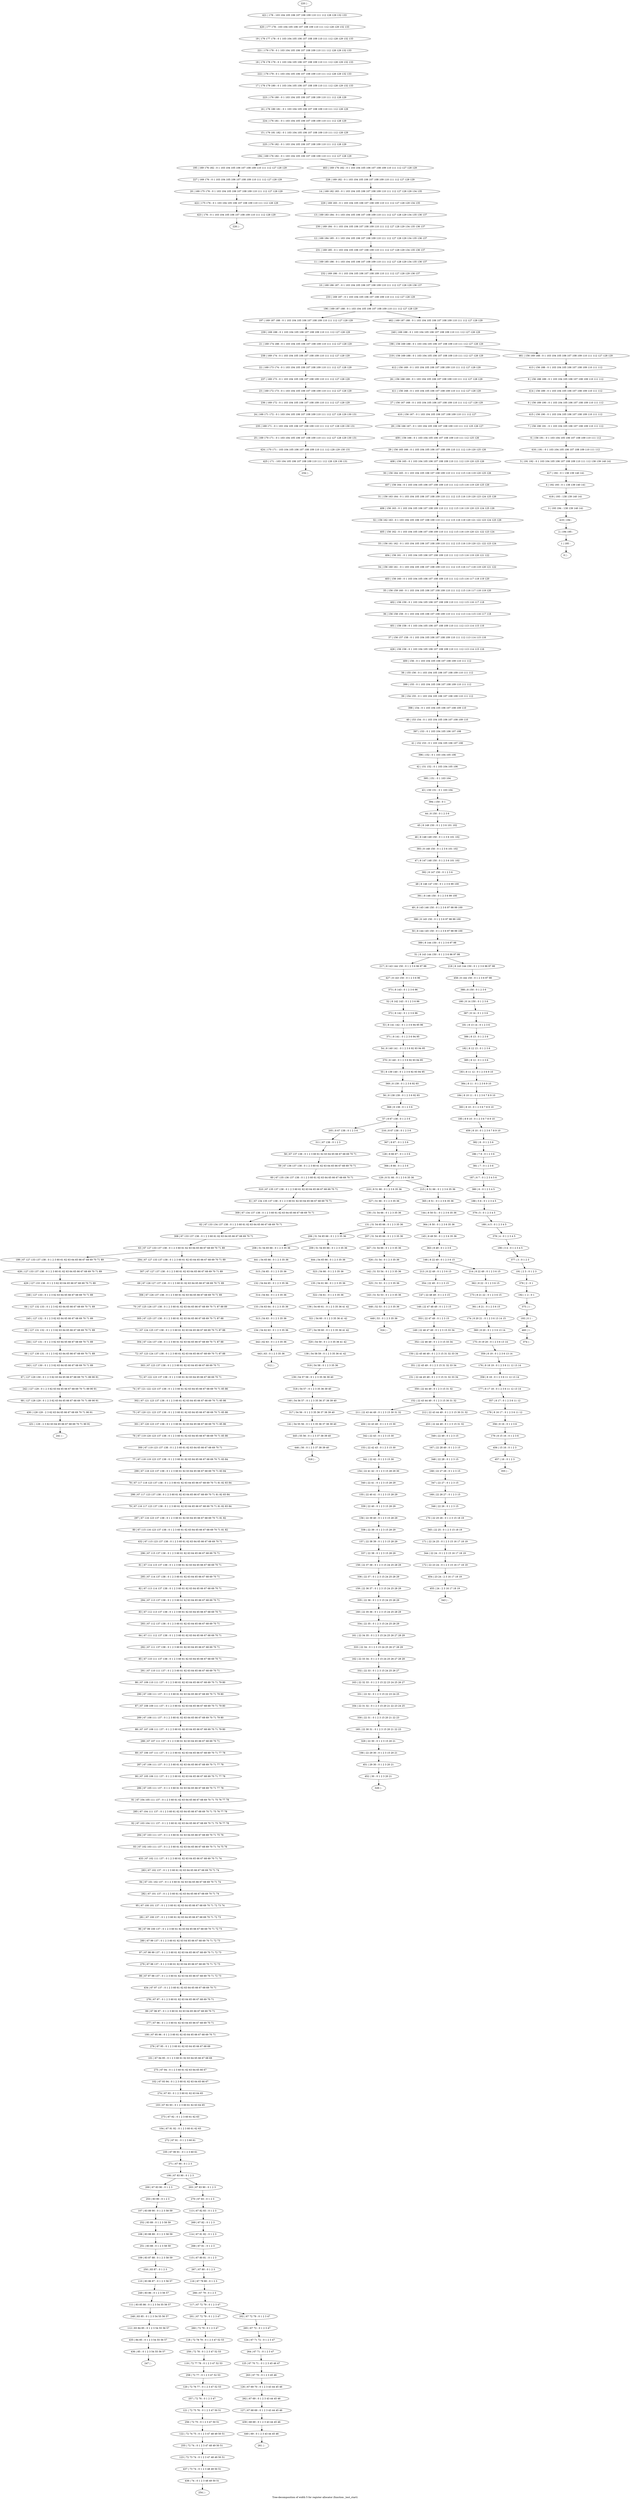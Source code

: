 digraph G {
graph [label="Tree-decomposition of width 5 for register allocator (function _test_start)"]
0[label="0 | : "];
1[label="1 | 195 : "];
2[label="2 | 194 195 : "];
3[label="3 | 193 194 : 138 139 140 141 "];
4[label="4 | 192 193 : 0 1 138 139 140 141 "];
5[label="5 | 191 192 : 0 1 103 104 105 106 107 108 109 110 111 112 138 139 140 141 "];
6[label="6 | 156 191 : 0 1 103 104 105 106 107 108 109 110 111 112 "];
7[label="7 | 156 190 191 : 0 1 103 104 105 106 107 108 109 110 111 112 "];
8[label="8 | 156 189 190 : 0 1 103 104 105 106 107 108 109 110 111 112 "];
9[label="9 | 156 188 189 : 0 1 103 104 105 106 107 108 109 110 111 112 "];
10[label="10 | 169 186 187 : 0 1 103 104 105 106 107 108 109 110 111 112 127 128 129 136 137 "];
11[label="11 | 169 185 186 : 0 1 103 104 105 106 107 108 109 110 111 112 127 128 129 134 135 136 137 "];
12[label="12 | 169 184 185 : 0 1 103 104 105 106 107 108 109 110 111 112 127 128 129 134 135 136 137 "];
13[label="13 | 169 183 184 : 0 1 103 104 105 106 107 108 109 110 111 112 127 128 129 134 135 136 137 "];
14[label="14 | 169 182 183 : 0 1 103 104 105 106 107 108 109 110 111 112 127 128 129 134 135 "];
15[label="15 | 176 181 182 : 0 1 103 104 105 106 107 108 109 110 111 112 128 129 "];
16[label="16 | 176 180 181 : 0 1 103 104 105 106 107 108 109 110 111 112 128 129 "];
17[label="17 | 176 179 180 : 0 1 103 104 105 106 107 108 109 110 111 112 128 129 132 133 "];
18[label="18 | 176 178 179 : 0 1 103 104 105 106 107 108 109 110 111 112 128 129 132 133 "];
19[label="19 | 176 177 178 : 0 1 103 104 105 106 107 108 109 110 111 112 128 129 132 133 "];
20[label="20 | 169 175 176 : 0 1 103 104 105 106 107 108 109 110 111 112 127 128 129 "];
21[label="21 | 169 174 188 : 0 1 103 104 105 106 107 108 109 110 111 112 127 128 129 "];
22[label="22 | 169 173 174 : 0 1 103 104 105 106 107 108 109 110 111 112 127 128 129 "];
23[label="23 | 169 172 173 : 0 1 103 104 105 106 107 108 109 110 111 112 127 128 129 "];
24[label="24 | 169 171 172 : 0 1 103 104 105 106 107 108 109 110 111 112 127 128 129 130 131 "];
25[label="25 | 169 170 171 : 0 1 103 104 105 106 107 108 109 110 111 112 127 128 129 130 131 "];
26[label="26 | 156 168 169 : 0 1 103 104 105 106 107 108 109 110 111 112 127 128 129 "];
27[label="27 | 156 167 168 : 0 1 103 104 105 106 107 108 109 110 111 112 127 128 129 "];
28[label="28 | 156 166 167 : 0 1 103 104 105 106 107 108 109 110 111 112 125 126 127 "];
29[label="29 | 156 165 166 : 0 1 103 104 105 106 107 108 109 110 111 112 119 120 125 126 "];
30[label="30 | 156 164 165 : 0 1 103 104 105 106 107 108 109 110 111 112 115 116 119 120 125 126 "];
31[label="31 | 156 163 164 : 0 1 103 104 105 106 107 108 109 110 111 112 115 116 119 120 123 124 125 126 "];
32[label="32 | 156 162 163 : 0 1 103 104 105 106 107 108 109 110 111 112 115 116 119 120 121 122 123 124 125 126 "];
33[label="33 | 156 161 162 : 0 1 103 104 105 106 107 108 109 110 111 112 115 116 119 120 121 122 123 124 "];
34[label="34 | 156 160 161 : 0 1 103 104 105 106 107 108 109 110 111 112 115 116 117 118 119 120 121 122 "];
35[label="35 | 156 159 160 : 0 1 103 104 105 106 107 108 109 110 111 112 115 116 117 118 119 120 "];
36[label="36 | 156 158 159 : 0 1 103 104 105 106 107 108 109 110 111 112 113 114 115 116 117 118 "];
37[label="37 | 156 157 158 : 0 1 103 104 105 106 107 108 109 110 111 112 113 114 115 116 "];
38[label="38 | 155 156 : 0 1 103 104 105 106 107 108 109 110 111 112 "];
39[label="39 | 154 155 : 0 1 103 104 105 106 107 108 109 110 111 112 "];
40[label="40 | 153 154 : 0 1 103 104 105 106 107 108 109 110 "];
41[label="41 | 152 153 : 0 1 103 104 105 106 107 108 "];
42[label="42 | 151 152 : 0 1 103 104 105 106 "];
43[label="43 | 150 151 : 0 1 103 104 "];
44[label="44 | 8 150 : 0 1 2 3 6 "];
45[label="45 | 8 149 150 : 0 1 2 3 6 101 102 "];
46[label="46 | 8 148 149 150 : 0 1 2 3 6 101 102 "];
47[label="47 | 8 147 148 150 : 0 1 2 3 6 101 102 "];
48[label="48 | 8 146 147 150 : 0 1 2 3 6 99 100 "];
49[label="49 | 8 145 146 150 : 0 1 2 3 6 97 98 99 100 "];
50[label="50 | 8 144 145 150 : 0 1 2 3 6 97 98 99 100 "];
51[label="51 | 8 143 144 150 : 0 1 2 3 6 96 97 98 "];
52[label="52 | 8 142 143 : 0 1 2 3 6 96 "];
53[label="53 | 8 141 142 : 0 1 2 3 6 94 95 96 "];
54[label="54 | 8 140 141 : 0 1 2 3 6 92 93 94 95 "];
55[label="55 | 8 139 140 : 0 1 2 3 6 92 93 94 95 "];
56[label="56 | 8 138 139 : 0 1 2 3 6 92 93 "];
57[label="57 | 8 67 138 : 0 1 2 3 6 "];
58[label="58 | 67 137 138 : 0 1 2 3 60 61 62 63 64 65 66 67 68 69 70 71 "];
59[label="59 | 67 136 137 138 : 0 1 2 3 60 61 62 63 64 65 66 67 68 69 70 71 "];
60[label="60 | 67 135 136 137 138 : 0 1 2 3 60 61 62 63 64 65 66 67 68 69 70 71 "];
61[label="61 | 67 134 135 137 138 : 0 1 2 3 60 61 62 63 64 65 66 67 68 69 70 71 "];
62[label="62 | 67 133 134 137 138 : 0 1 2 3 60 61 62 63 64 65 66 67 68 69 70 71 "];
63[label="63 | 67 127 133 137 138 : 0 1 2 3 60 61 62 63 64 65 66 67 68 69 70 71 89 "];
64[label="64 | 127 132 133 : 0 1 2 3 62 63 64 65 66 67 68 69 70 71 89 "];
65[label="65 | 127 131 132 : 0 1 2 3 62 63 64 65 66 67 68 69 70 71 89 "];
66[label="66 | 127 130 131 : 0 1 2 3 62 63 64 65 66 67 68 69 70 71 89 "];
67[label="67 | 127 129 130 : 0 1 2 3 62 63 64 65 66 67 68 69 70 71 89 90 91 "];
68[label="68 | 127 128 129 : 0 1 2 3 62 63 64 65 66 67 68 69 70 71 89 90 91 "];
69[label="69 | 67 126 127 137 138 : 0 1 2 3 60 61 62 63 64 65 66 67 68 69 70 71 89 "];
70[label="70 | 67 125 126 137 138 : 0 1 2 3 60 61 62 63 64 65 66 67 68 69 70 71 87 88 89 "];
71[label="71 | 67 124 125 137 138 : 0 1 2 3 60 61 62 63 64 65 66 67 68 69 70 71 87 88 "];
72[label="72 | 67 123 124 137 138 : 0 1 2 3 60 61 62 63 64 65 66 67 68 69 70 71 87 88 "];
73[label="73 | 67 122 123 137 138 : 0 1 2 3 60 61 62 63 64 65 66 67 68 69 70 71 "];
74[label="74 | 67 121 122 123 137 138 : 0 1 2 3 60 61 62 63 64 65 66 67 68 69 70 71 85 86 "];
75[label="75 | 67 120 121 123 137 138 : 0 1 2 3 60 61 62 63 64 65 66 67 68 69 70 71 85 86 "];
76[label="76 | 67 119 120 123 137 138 : 0 1 2 3 60 61 62 63 64 65 66 67 68 69 70 71 85 86 "];
77[label="77 | 67 118 119 123 137 138 : 0 1 2 3 60 61 62 63 64 65 66 67 68 69 70 71 83 84 "];
78[label="78 | 67 117 118 123 137 138 : 0 1 2 3 60 61 62 63 64 65 66 67 68 69 70 71 81 82 83 84 "];
79[label="79 | 67 116 117 123 137 138 : 0 1 2 3 60 61 62 63 64 65 66 67 68 69 70 71 81 82 83 84 "];
80[label="80 | 67 115 116 123 137 138 : 0 1 2 3 60 61 62 63 64 65 66 67 68 69 70 71 81 82 "];
81[label="81 | 67 114 115 137 138 : 0 1 2 3 60 61 62 63 64 65 66 67 68 69 70 71 "];
82[label="82 | 67 113 114 137 138 : 0 1 2 3 60 61 62 63 64 65 66 67 68 69 70 71 "];
83[label="83 | 67 112 113 137 138 : 0 1 2 3 60 61 62 63 64 65 66 67 68 69 70 71 "];
84[label="84 | 67 111 112 137 138 : 0 1 2 3 60 61 62 63 64 65 66 67 68 69 70 71 "];
85[label="85 | 67 110 111 137 138 : 0 1 2 3 60 61 62 63 64 65 66 67 68 69 70 71 "];
86[label="86 | 67 109 110 111 137 : 0 1 2 3 60 61 62 63 64 65 66 67 68 69 70 71 79 80 "];
87[label="87 | 67 108 109 111 137 : 0 1 2 3 60 61 62 63 64 65 66 67 68 69 70 71 79 80 "];
88[label="88 | 67 107 108 111 137 : 0 1 2 3 60 61 62 63 64 65 66 67 68 69 70 71 79 80 "];
89[label="89 | 67 106 107 111 137 : 0 1 2 3 60 61 62 63 64 65 66 67 68 69 70 71 77 78 "];
90[label="90 | 67 105 106 111 137 : 0 1 2 3 60 61 62 63 64 65 66 67 68 69 70 71 77 78 "];
91[label="91 | 67 104 105 111 137 : 0 1 2 3 60 61 62 63 64 65 66 67 68 69 70 71 75 76 77 78 "];
92[label="92 | 67 103 104 111 137 : 0 1 2 3 60 61 62 63 64 65 66 67 68 69 70 71 75 76 77 78 "];
93[label="93 | 67 102 103 111 137 : 0 1 2 3 60 61 62 63 64 65 66 67 68 69 70 71 74 75 76 "];
94[label="94 | 67 101 102 137 : 0 1 2 3 60 61 62 63 64 65 66 67 68 69 70 71 74 "];
95[label="95 | 67 100 101 137 : 0 1 2 3 60 61 62 63 64 65 66 67 68 69 70 71 72 73 74 "];
96[label="96 | 67 99 100 137 : 0 1 2 3 60 61 62 63 64 65 66 67 68 69 70 71 72 73 "];
97[label="97 | 67 98 99 137 : 0 1 2 3 60 61 62 63 64 65 66 67 68 69 70 71 72 73 "];
98[label="98 | 67 97 98 137 : 0 1 2 3 60 61 62 63 64 65 66 67 68 69 70 71 72 73 "];
99[label="99 | 67 96 97 : 0 1 2 3 60 61 62 63 64 65 66 67 68 69 70 71 "];
100[label="100 | 67 95 96 : 0 1 2 3 60 61 62 63 64 65 66 67 68 69 70 71 "];
101[label="101 | 67 94 95 : 0 1 2 3 60 61 62 63 64 65 66 67 68 69 "];
102[label="102 | 67 93 94 : 0 1 2 3 60 61 62 63 64 65 66 67 "];
103[label="103 | 67 92 93 : 0 1 2 3 60 61 62 63 64 65 "];
104[label="104 | 67 91 92 : 0 1 2 3 60 61 62 63 "];
105[label="105 | 67 90 91 : 0 1 2 3 60 61 "];
106[label="106 | 67 83 90 : 0 1 2 3 "];
107[label="107 | 83 89 90 : 0 1 2 3 58 59 "];
108[label="108 | 83 88 89 : 0 1 2 3 58 59 "];
109[label="109 | 83 87 88 : 0 1 2 3 58 59 "];
110[label="110 | 83 86 87 : 0 1 2 3 56 57 "];
111[label="111 | 83 85 86 : 0 1 2 3 54 55 56 57 "];
112[label="112 | 83 84 85 : 0 1 2 3 54 55 56 57 "];
113[label="113 | 67 82 83 : 0 1 2 3 "];
114[label="114 | 67 81 82 : 0 1 2 3 "];
115[label="115 | 67 80 81 : 0 1 2 3 "];
116[label="116 | 67 79 80 : 0 1 2 3 "];
117[label="117 | 67 72 79 : 0 1 2 3 47 "];
118[label="118 | 72 78 79 : 0 1 2 3 47 52 53 "];
119[label="119 | 72 77 78 : 0 1 2 3 47 52 53 "];
120[label="120 | 72 76 77 : 0 1 2 3 47 52 53 "];
121[label="121 | 72 75 76 : 0 1 2 3 47 50 51 "];
122[label="122 | 72 74 75 : 0 1 2 3 47 48 49 50 51 "];
123[label="123 | 72 73 74 : 0 1 2 3 47 48 49 50 51 "];
124[label="124 | 67 71 72 : 0 1 2 3 47 "];
125[label="125 | 67 70 71 : 0 1 2 3 45 46 47 "];
126[label="126 | 67 69 70 : 0 1 2 3 43 44 45 46 "];
127[label="127 | 67 68 69 : 0 1 2 3 43 44 45 46 "];
128[label="128 | 8 66 67 : 0 1 2 3 6 "];
129[label="129 | 8 51 66 : 0 1 2 3 6 35 36 "];
130[label="130 | 51 54 66 : 0 1 2 3 35 36 "];
131[label="131 | 51 54 65 66 : 0 1 2 3 35 36 "];
132[label="132 | 54 64 65 : 0 1 2 3 35 36 "];
133[label="133 | 54 63 64 : 0 1 2 3 35 36 "];
134[label="134 | 54 62 63 : 0 1 2 3 35 36 "];
135[label="135 | 54 61 66 : 0 1 2 3 35 36 "];
136[label="136 | 54 60 61 : 0 1 2 3 35 36 41 42 "];
137[label="137 | 54 59 60 : 0 1 2 3 35 36 41 42 "];
138[label="138 | 54 58 59 : 0 1 2 3 35 36 41 42 "];
139[label="139 | 54 57 58 : 0 1 2 3 35 36 39 40 "];
140[label="140 | 54 56 57 : 0 1 2 3 35 36 37 38 39 40 "];
141[label="141 | 54 55 56 : 0 1 2 3 35 36 37 38 39 40 "];
142[label="142 | 51 53 54 : 0 1 2 3 35 36 "];
143[label="143 | 51 52 53 : 0 1 2 3 35 36 "];
144[label="144 | 8 50 51 : 0 1 2 3 6 35 36 "];
145[label="145 | 8 49 50 : 0 1 2 3 6 35 36 "];
146[label="146 | 8 22 49 : 0 1 2 3 6 15 "];
147[label="147 | 22 48 49 : 0 1 2 3 15 "];
148[label="148 | 22 47 48 49 : 0 1 2 3 15 "];
149[label="149 | 22 46 47 49 : 0 1 2 3 15 33 34 "];
150[label="150 | 22 45 46 49 : 0 1 2 3 15 31 32 33 34 "];
151[label="151 | 22 44 45 49 : 0 1 2 3 15 31 32 33 34 "];
152[label="152 | 22 43 44 49 : 0 1 2 3 15 30 31 32 "];
153[label="153 | 22 42 43 : 0 1 2 3 15 30 "];
154[label="154 | 22 41 42 : 0 1 2 3 15 28 29 30 "];
155[label="155 | 22 40 41 : 0 1 2 3 15 28 29 "];
156[label="156 | 22 39 40 : 0 1 2 3 15 28 29 "];
157[label="157 | 22 38 39 : 0 1 2 3 15 28 29 "];
158[label="158 | 22 37 38 : 0 1 2 3 15 24 25 28 29 "];
159[label="159 | 22 36 37 : 0 1 2 3 15 24 25 28 29 "];
160[label="160 | 22 35 36 : 0 1 2 3 15 24 25 28 29 "];
161[label="161 | 22 34 35 : 0 1 2 3 15 24 25 26 27 28 29 "];
162[label="162 | 22 33 34 : 0 1 2 3 15 24 25 26 27 28 29 "];
163[label="163 | 22 32 33 : 0 1 2 3 15 22 23 24 25 26 27 "];
164[label="164 | 22 31 32 : 0 1 2 3 15 20 21 22 23 24 25 "];
165[label="165 | 22 30 31 : 0 1 2 3 15 20 21 22 23 "];
166[label="166 | 22 29 30 : 0 1 2 3 15 20 21 "];
167[label="167 | 22 28 49 : 0 1 2 3 15 "];
168[label="168 | 22 27 28 : 0 1 2 3 15 "];
169[label="169 | 22 26 27 : 0 1 2 3 15 "];
170[label="170 | 22 25 26 : 0 1 2 3 15 18 19 "];
171[label="171 | 22 24 25 : 0 1 2 3 15 16 17 18 19 "];
172[label="172 | 22 23 24 : 0 1 2 3 15 16 17 18 19 "];
173[label="173 | 8 21 22 : 0 1 2 3 6 15 "];
174[label="174 | 8 20 21 : 0 1 2 3 6 13 14 15 "];
175[label="175 | 8 19 20 : 0 1 2 3 6 13 14 "];
176[label="176 | 8 18 19 : 0 1 2 3 6 11 12 13 14 "];
177[label="177 | 8 17 18 : 0 1 2 3 6 11 12 13 14 "];
178[label="178 | 8 16 17 : 0 1 2 3 6 11 12 "];
179[label="179 | 8 15 16 : 0 1 2 3 6 "];
180[label="180 | 8 14 150 : 0 1 2 3 6 "];
181[label="181 | 8 13 14 : 0 1 2 3 6 "];
182[label="182 | 8 12 13 : 0 1 2 3 6 "];
183[label="183 | 8 11 12 : 0 1 2 3 6 9 10 "];
184[label="184 | 8 10 11 : 0 1 2 3 6 7 8 9 10 "];
185[label="185 | 8 9 10 : 0 1 2 3 6 7 8 9 10 "];
186[label="186 | 7 8 : 0 1 2 3 6 "];
187[label="187 | 6 7 : 0 1 2 3 4 5 6 "];
188[label="188 | 5 6 : 0 1 2 3 4 5 "];
189[label="189 | 4 5 : 0 1 2 3 4 5 "];
190[label="190 | 3 4 : 0 1 2 3 4 5 "];
191[label="191 | 2 3 : 0 1 2 3 "];
192[label="192 | 1 2 : 0 1 "];
193[label="193 | 0 1 : "];
194[label="194 | 169 176 182 : 0 1 103 104 105 106 107 108 109 110 111 112 127 128 129 "];
195[label="195 | 169 176 182 : 0 1 103 104 105 106 107 108 109 110 111 112 127 128 129 "];
196[label="196 | 169 187 188 : 0 1 103 104 105 106 107 108 109 110 111 112 127 128 129 "];
197[label="197 | 169 187 188 : 0 1 103 104 105 106 107 108 109 110 111 112 127 128 129 "];
198[label="198 | 156 169 188 : 0 1 103 104 105 106 107 108 109 110 111 112 127 128 129 "];
199[label="199 | 67 127 133 137 138 : 0 1 2 3 60 61 62 63 64 65 66 67 68 69 70 71 89 "];
200[label="200 | 67 83 90 : 0 1 2 3 "];
201[label="201 | 67 72 79 : 0 1 2 3 47 "];
202[label="202 | 67 72 79 : 0 1 2 3 47 "];
203[label="203 | 67 83 90 : 0 1 2 3 "];
204[label="204 | 67 127 133 137 138 : 0 1 2 3 60 61 62 63 64 65 66 67 68 69 70 71 89 "];
205[label="205 | 8 67 138 : 0 1 2 3 6 "];
206[label="206 | 51 54 65 66 : 0 1 2 3 35 36 "];
207[label="207 | 51 54 65 66 : 0 1 2 3 35 36 "];
208[label="208 | 51 54 65 66 : 0 1 2 3 35 36 "];
209[label="209 | 51 54 65 66 : 0 1 2 3 35 36 "];
210[label="210 | 8 51 66 : 0 1 2 3 6 35 36 "];
211[label="211 | 22 43 44 49 : 0 1 2 3 15 30 31 32 "];
212[label="212 | 22 43 44 49 : 0 1 2 3 15 30 31 32 "];
213[label="213 | 8 22 49 : 0 1 2 3 6 15 "];
214[label="214 | 8 22 49 : 0 1 2 3 6 15 "];
215[label="215 | 8 51 66 : 0 1 2 3 6 35 36 "];
216[label="216 | 8 67 138 : 0 1 2 3 6 "];
217[label="217 | 8 143 144 150 : 0 1 2 3 6 96 97 98 "];
218[label="218 | 8 143 144 150 : 0 1 2 3 6 96 97 98 "];
219[label="219 | 156 169 188 : 0 1 103 104 105 106 107 108 109 110 111 112 127 128 129 "];
220[label="220 | : "];
221[label="221 | 176 178 : 0 1 103 104 105 106 107 108 109 110 111 112 128 129 132 133 "];
222[label="222 | 176 179 : 0 1 103 104 105 106 107 108 109 110 111 112 128 129 132 133 "];
223[label="223 | 176 180 : 0 1 103 104 105 106 107 108 109 110 111 112 128 129 "];
224[label="224 | 176 181 : 0 1 103 104 105 106 107 108 109 110 111 112 128 129 "];
225[label="225 | 176 182 : 0 1 103 104 105 106 107 108 109 110 111 112 128 129 "];
226[label="226 | : "];
227[label="227 | 169 176 : 0 1 103 104 105 106 107 108 109 110 111 112 127 128 129 "];
228[label="228 | 169 182 : 0 1 103 104 105 106 107 108 109 110 111 112 127 128 129 "];
229[label="229 | 169 183 : 0 1 103 104 105 106 107 108 109 110 111 112 127 128 129 134 135 "];
230[label="230 | 169 184 : 0 1 103 104 105 106 107 108 109 110 111 112 127 128 129 134 135 136 137 "];
231[label="231 | 169 185 : 0 1 103 104 105 106 107 108 109 110 111 112 127 128 129 134 135 136 137 "];
232[label="232 | 169 186 : 0 1 103 104 105 106 107 108 109 110 111 112 127 128 129 136 137 "];
233[label="233 | 169 187 : 0 1 103 104 105 106 107 108 109 110 111 112 127 128 129 "];
234[label="234 | : "];
235[label="235 | 169 171 : 0 1 103 104 105 106 107 108 109 110 111 112 127 128 129 130 131 "];
236[label="236 | 169 172 : 0 1 103 104 105 106 107 108 109 110 111 112 127 128 129 "];
237[label="237 | 169 173 : 0 1 103 104 105 106 107 108 109 110 111 112 127 128 129 "];
238[label="238 | 169 174 : 0 1 103 104 105 106 107 108 109 110 111 112 127 128 129 "];
239[label="239 | 169 188 : 0 1 103 104 105 106 107 108 109 110 111 112 127 128 129 "];
240[label="240 | 169 188 : 0 1 103 104 105 106 107 108 109 110 111 112 127 128 129 "];
241[label="241 | : "];
242[label="242 | 127 129 : 0 1 2 3 62 63 64 65 66 67 68 69 70 71 89 90 91 "];
243[label="243 | 127 130 : 0 1 2 3 62 63 64 65 66 67 68 69 70 71 89 "];
244[label="244 | 127 131 : 0 1 2 3 62 63 64 65 66 67 68 69 70 71 89 "];
245[label="245 | 127 132 : 0 1 2 3 62 63 64 65 66 67 68 69 70 71 89 "];
246[label="246 | 127 133 : 0 1 2 3 62 63 64 65 66 67 68 69 70 71 89 "];
247[label="247 | : "];
248[label="248 | 83 85 : 0 1 2 3 54 55 56 57 "];
249[label="249 | 83 86 : 0 1 2 3 56 57 "];
250[label="250 | 83 87 : 0 1 2 3 "];
251[label="251 | 83 88 : 0 1 2 3 58 59 "];
252[label="252 | 83 89 : 0 1 2 3 58 59 "];
253[label="253 | 83 90 : 0 1 2 3 "];
254[label="254 | : "];
255[label="255 | 72 74 : 0 1 2 3 47 48 49 50 51 "];
256[label="256 | 72 75 : 0 1 2 3 47 50 51 "];
257[label="257 | 72 76 : 0 1 2 3 47 "];
258[label="258 | 72 77 : 0 1 2 3 47 52 53 "];
259[label="259 | 72 78 : 0 1 2 3 47 52 53 "];
260[label="260 | 72 79 : 0 1 2 3 47 "];
261[label="261 | : "];
262[label="262 | 67 69 : 0 1 2 3 43 44 45 46 "];
263[label="263 | 67 70 : 0 1 2 3 45 46 "];
264[label="264 | 67 71 : 0 1 2 3 47 "];
265[label="265 | 67 72 : 0 1 2 3 47 "];
266[label="266 | 67 79 : 0 1 2 3 "];
267[label="267 | 67 80 : 0 1 2 3 "];
268[label="268 | 67 81 : 0 1 2 3 "];
269[label="269 | 67 82 : 0 1 2 3 "];
270[label="270 | 67 83 : 0 1 2 3 "];
271[label="271 | 67 90 : 0 1 2 3 "];
272[label="272 | 67 91 : 0 1 2 3 60 61 "];
273[label="273 | 67 92 : 0 1 2 3 60 61 62 63 "];
274[label="274 | 67 93 : 0 1 2 3 60 61 62 63 64 65 "];
275[label="275 | 67 94 : 0 1 2 3 60 61 62 63 64 65 66 67 "];
276[label="276 | 67 95 : 0 1 2 3 60 61 62 63 64 65 66 67 68 69 "];
277[label="277 | 67 96 : 0 1 2 3 60 61 62 63 64 65 66 67 68 69 70 71 "];
278[label="278 | 67 97 : 0 1 2 3 60 61 62 63 64 65 66 67 68 69 70 71 "];
279[label="279 | 67 98 137 : 0 1 2 3 60 61 62 63 64 65 66 67 68 69 70 71 72 73 "];
280[label="280 | 67 99 137 : 0 1 2 3 60 61 62 63 64 65 66 67 68 69 70 71 72 73 "];
281[label="281 | 67 100 137 : 0 1 2 3 60 61 62 63 64 65 66 67 68 69 70 71 72 73 "];
282[label="282 | 67 101 137 : 0 1 2 3 60 61 62 63 64 65 66 67 68 69 70 71 74 "];
283[label="283 | 67 102 137 : 0 1 2 3 60 61 62 63 64 65 66 67 68 69 70 71 74 "];
284[label="284 | 67 103 111 137 : 0 1 2 3 60 61 62 63 64 65 66 67 68 69 70 71 75 76 "];
285[label="285 | 67 104 111 137 : 0 1 2 3 60 61 62 63 64 65 66 67 68 69 70 71 75 76 77 78 "];
286[label="286 | 67 105 111 137 : 0 1 2 3 60 61 62 63 64 65 66 67 68 69 70 71 77 78 "];
287[label="287 | 67 106 111 137 : 0 1 2 3 60 61 62 63 64 65 66 67 68 69 70 71 77 78 "];
288[label="288 | 67 107 111 137 : 0 1 2 3 60 61 62 63 64 65 66 67 68 69 70 71 "];
289[label="289 | 67 108 111 137 : 0 1 2 3 60 61 62 63 64 65 66 67 68 69 70 71 79 80 "];
290[label="290 | 67 109 111 137 : 0 1 2 3 60 61 62 63 64 65 66 67 68 69 70 71 79 80 "];
291[label="291 | 67 110 111 137 : 0 1 2 3 60 61 62 63 64 65 66 67 68 69 70 71 "];
292[label="292 | 67 111 137 138 : 0 1 2 3 60 61 62 63 64 65 66 67 68 69 70 71 "];
293[label="293 | 67 112 137 138 : 0 1 2 3 60 61 62 63 64 65 66 67 68 69 70 71 "];
294[label="294 | 67 113 137 138 : 0 1 2 3 60 61 62 63 64 65 66 67 68 69 70 71 "];
295[label="295 | 67 114 137 138 : 0 1 2 3 60 61 62 63 64 65 66 67 68 69 70 71 "];
296[label="296 | 67 115 137 138 : 0 1 2 3 60 61 62 63 64 65 66 67 68 69 70 71 "];
297[label="297 | 67 116 123 137 138 : 0 1 2 3 60 61 62 63 64 65 66 67 68 69 70 71 81 82 "];
298[label="298 | 67 117 123 137 138 : 0 1 2 3 60 61 62 63 64 65 66 67 68 69 70 71 81 82 83 84 "];
299[label="299 | 67 118 123 137 138 : 0 1 2 3 60 61 62 63 64 65 66 67 68 69 70 71 83 84 "];
300[label="300 | 67 119 123 137 138 : 0 1 2 3 60 61 62 63 64 65 66 67 68 69 70 71 "];
301[label="301 | 67 120 123 137 138 : 0 1 2 3 60 61 62 63 64 65 66 67 68 69 70 71 85 86 "];
302[label="302 | 67 121 123 137 138 : 0 1 2 3 60 61 62 63 64 65 66 67 68 69 70 71 85 86 "];
303[label="303 | 67 123 137 138 : 0 1 2 3 60 61 62 63 64 65 66 67 68 69 70 71 "];
304[label="304 | 67 124 137 138 : 0 1 2 3 60 61 62 63 64 65 66 67 68 69 70 71 87 88 "];
305[label="305 | 67 125 137 138 : 0 1 2 3 60 61 62 63 64 65 66 67 68 69 70 71 87 88 "];
306[label="306 | 67 126 137 138 : 0 1 2 3 60 61 62 63 64 65 66 67 68 69 70 71 89 "];
307[label="307 | 67 127 137 138 : 0 1 2 3 60 61 62 63 64 65 66 67 68 69 70 71 89 "];
308[label="308 | 67 133 137 138 : 0 1 2 3 60 61 62 63 64 65 66 67 68 69 70 71 "];
309[label="309 | 67 134 137 138 : 0 1 2 3 60 61 62 63 64 65 66 67 68 69 70 71 "];
310[label="310 | 67 135 137 138 : 0 1 2 3 60 61 62 63 64 65 66 67 68 69 70 71 "];
311[label="311 | 67 138 : 0 1 2 3 "];
312[label="312 | : "];
313[label="313 | 54 63 : 0 1 2 3 35 36 "];
314[label="314 | 54 64 : 0 1 2 3 35 36 "];
315[label="315 | 54 65 : 0 1 2 3 35 36 "];
316[label="316 | : "];
317[label="317 | 54 56 : 0 1 2 3 35 36 37 38 39 40 "];
318[label="318 | 54 57 : 0 1 2 3 35 36 39 40 "];
319[label="319 | 54 58 : 0 1 2 3 35 36 "];
320[label="320 | 54 59 : 0 1 2 3 35 36 41 42 "];
321[label="321 | 54 60 : 0 1 2 3 35 36 41 42 "];
322[label="322 | 54 61 : 0 1 2 3 35 36 "];
323[label="323 | 54 66 : 0 1 2 3 35 36 "];
324[label="324 | : "];
325[label="325 | 51 53 : 0 1 2 3 35 36 "];
326[label="326 | 51 54 : 0 1 2 3 35 36 "];
327[label="327 | 51 66 : 0 1 2 3 35 36 "];
328[label="328 | : "];
329[label="329 | 22 30 : 0 1 2 3 15 20 21 "];
330[label="330 | 22 31 : 0 1 2 3 15 20 21 22 23 "];
331[label="331 | 22 32 : 0 1 2 3 15 22 23 24 25 "];
332[label="332 | 22 33 : 0 1 2 3 15 24 25 26 27 "];
333[label="333 | 22 34 : 0 1 2 3 15 24 25 26 27 28 29 "];
334[label="334 | 22 35 : 0 1 2 3 15 24 25 28 29 "];
335[label="335 | 22 36 : 0 1 2 3 15 24 25 28 29 "];
336[label="336 | 22 37 : 0 1 2 3 15 24 25 28 29 "];
337[label="337 | 22 38 : 0 1 2 3 15 28 29 "];
338[label="338 | 22 39 : 0 1 2 3 15 28 29 "];
339[label="339 | 22 40 : 0 1 2 3 15 28 29 "];
340[label="340 | 22 41 : 0 1 2 3 15 28 29 "];
341[label="341 | 22 42 : 0 1 2 3 15 30 "];
342[label="342 | 22 43 : 0 1 2 3 15 30 "];
343[label="343 | : "];
344[label="344 | 22 24 : 0 1 2 3 15 16 17 18 19 "];
345[label="345 | 22 25 : 0 1 2 3 15 18 19 "];
346[label="346 | 22 26 : 0 1 2 3 15 "];
347[label="347 | 22 27 : 0 1 2 3 15 "];
348[label="348 | 22 28 : 0 1 2 3 15 "];
349[label="349 | 22 49 : 0 1 2 3 15 "];
350[label="350 | 22 44 49 : 0 1 2 3 15 31 32 "];
351[label="351 | 22 45 49 : 0 1 2 3 15 31 32 33 34 "];
352[label="352 | 22 46 49 : 0 1 2 3 15 33 34 "];
353[label="353 | 22 47 49 : 0 1 2 3 15 "];
354[label="354 | 22 49 : 0 1 2 3 15 "];
355[label="355 | : "];
356[label="356 | 8 16 : 0 1 2 3 6 "];
357[label="357 | 8 17 : 0 1 2 3 6 11 12 "];
358[label="358 | 8 18 : 0 1 2 3 6 11 12 13 14 "];
359[label="359 | 8 19 : 0 1 2 3 6 13 14 "];
360[label="360 | 8 20 : 0 1 2 3 6 13 14 "];
361[label="361 | 8 21 : 0 1 2 3 6 15 "];
362[label="362 | 8 22 : 0 1 2 3 6 15 "];
363[label="363 | 8 49 : 0 1 2 3 6 "];
364[label="364 | 8 50 : 0 1 2 3 6 35 36 "];
365[label="365 | 8 51 : 0 1 2 3 6 35 36 "];
366[label="366 | 8 66 : 0 1 2 3 6 "];
367[label="367 | 8 67 : 0 1 2 3 6 "];
368[label="368 | 8 138 : 0 1 2 3 6 "];
369[label="369 | 8 139 : 0 1 2 3 6 92 93 "];
370[label="370 | 8 140 : 0 1 2 3 6 92 93 94 95 "];
371[label="371 | 8 141 : 0 1 2 3 6 94 95 "];
372[label="372 | 8 142 : 0 1 2 3 6 96 "];
373[label="373 | 8 143 : 0 1 2 3 6 96 "];
374[label="374 | : "];
375[label="375 | 1 : "];
376[label="376 | 2 : 0 1 "];
377[label="377 | 3 : 0 1 2 3 "];
378[label="378 | 4 : 0 1 2 3 4 5 "];
379[label="379 | 5 : 0 1 2 3 4 5 "];
380[label="380 | 6 : 0 1 2 3 4 5 "];
381[label="381 | 7 : 0 1 2 3 6 "];
382[label="382 | 8 : 0 1 2 3 6 "];
383[label="383 | 8 10 : 0 1 2 3 6 7 8 9 10 "];
384[label="384 | 8 11 : 0 1 2 3 6 9 10 "];
385[label="385 | 8 12 : 0 1 2 3 6 "];
386[label="386 | 8 13 : 0 1 2 3 6 "];
387[label="387 | 8 14 : 0 1 2 3 6 "];
388[label="388 | 8 150 : 0 1 2 3 6 "];
389[label="389 | 8 144 150 : 0 1 2 3 6 97 98 "];
390[label="390 | 8 145 150 : 0 1 2 3 6 97 98 99 100 "];
391[label="391 | 8 146 150 : 0 1 2 3 6 99 100 "];
392[label="392 | 8 147 150 : 0 1 2 3 6 "];
393[label="393 | 8 148 150 : 0 1 2 3 6 101 102 "];
394[label="394 | 150 : 0 1 "];
395[label="395 | 151 : 0 1 103 104 "];
396[label="396 | 152 : 0 1 103 104 105 106 "];
397[label="397 | 153 : 0 1 103 104 105 106 107 108 "];
398[label="398 | 154 : 0 1 103 104 105 106 107 108 109 110 "];
399[label="399 | 155 : 0 1 103 104 105 106 107 108 109 110 111 112 "];
400[label="400 | 156 : 0 1 103 104 105 106 107 108 109 110 111 112 "];
401[label="401 | 156 158 : 0 1 103 104 105 106 107 108 109 110 111 112 113 114 115 116 "];
402[label="402 | 156 159 : 0 1 103 104 105 106 107 108 109 110 111 112 115 116 117 118 "];
403[label="403 | 156 160 : 0 1 103 104 105 106 107 108 109 110 111 112 115 116 117 118 119 120 "];
404[label="404 | 156 161 : 0 1 103 104 105 106 107 108 109 110 111 112 115 116 119 120 121 122 "];
405[label="405 | 156 162 : 0 1 103 104 105 106 107 108 109 110 111 112 115 116 119 120 121 122 123 124 "];
406[label="406 | 156 163 : 0 1 103 104 105 106 107 108 109 110 111 112 115 116 119 120 123 124 125 126 "];
407[label="407 | 156 164 : 0 1 103 104 105 106 107 108 109 110 111 112 115 116 119 120 125 126 "];
408[label="408 | 156 165 : 0 1 103 104 105 106 107 108 109 110 111 112 119 120 125 126 "];
409[label="409 | 156 166 : 0 1 103 104 105 106 107 108 109 110 111 112 125 126 "];
410[label="410 | 156 167 : 0 1 103 104 105 106 107 108 109 110 111 112 127 "];
411[label="411 | 156 168 : 0 1 103 104 105 106 107 108 109 110 111 112 127 128 129 "];
412[label="412 | 156 169 : 0 1 103 104 105 106 107 108 109 110 111 112 127 128 129 "];
413[label="413 | 156 188 : 0 1 103 104 105 106 107 108 109 110 111 112 "];
414[label="414 | 156 189 : 0 1 103 104 105 106 107 108 109 110 111 112 "];
415[label="415 | 156 190 : 0 1 103 104 105 106 107 108 109 110 111 112 "];
416[label="416 | 191 : 0 1 103 104 105 106 107 108 109 110 111 112 "];
417[label="417 | 192 : 0 1 138 139 140 141 "];
418[label="418 | 193 : 138 139 140 141 "];
419[label="419 | 194 : "];
420[label="420 | 177 178 : 103 104 105 106 107 108 109 110 111 112 128 129 132 133 "];
421[label="421 | 178 : 103 104 105 106 107 108 109 110 111 112 128 129 132 133 "];
422[label="422 | 175 176 : 0 1 103 104 105 106 107 108 109 110 111 112 128 129 "];
423[label="423 | 176 : 0 1 103 104 105 106 107 108 109 110 111 112 128 129 "];
424[label="424 | 170 171 : 103 104 105 106 107 108 109 110 111 112 128 129 130 131 "];
425[label="425 | 171 : 103 104 105 106 107 108 109 110 111 112 128 129 130 131 "];
426[label="426 | 156 158 : 0 1 103 104 105 106 107 108 109 110 111 112 113 114 115 116 "];
427[label="427 | 8 143 150 : 0 1 2 3 6 96 "];
428[label="428 | 127 133 137 138 : 0 1 2 3 60 61 62 63 64 65 66 67 68 69 70 71 89 "];
429[label="429 | 127 133 138 : 0 1 2 3 62 63 64 65 66 67 68 69 70 71 89 "];
430[label="430 | 128 129 : 2 3 62 63 64 65 66 67 68 69 70 71 90 91 "];
431[label="431 | 129 : 2 3 62 63 64 65 66 67 68 69 70 71 90 91 "];
432[label="432 | 67 115 123 137 138 : 0 1 2 3 60 61 62 63 64 65 66 67 68 69 70 71 "];
433[label="433 | 67 102 111 137 : 0 1 2 3 60 61 62 63 64 65 66 67 68 69 70 71 74 "];
434[label="434 | 67 97 137 : 0 1 2 3 60 61 62 63 64 65 66 67 68 69 70 71 "];
435[label="435 | 84 85 : 0 1 2 3 54 55 56 57 "];
436[label="436 | 85 : 0 1 2 3 54 55 56 57 "];
437[label="437 | 73 74 : 0 1 2 3 48 49 50 51 "];
438[label="438 | 74 : 0 1 2 3 48 49 50 51 "];
439[label="439 | 68 69 : 0 1 2 3 43 44 45 46 "];
440[label="440 | 69 : 0 1 2 3 43 44 45 46 "];
441[label="441 | 54 65 66 : 0 1 2 3 35 36 "];
442[label="442 | 62 63 : 0 1 2 3 35 36 "];
443[label="443 | 63 : 0 1 2 3 35 36 "];
444[label="444 | 54 65 66 : 0 1 2 3 35 36 "];
445[label="445 | 55 56 : 0 1 2 3 37 38 39 40 "];
446[label="446 | 56 : 0 1 2 3 37 38 39 40 "];
447[label="447 | 51 54 66 : 0 1 2 3 35 36 "];
448[label="448 | 52 53 : 0 1 2 3 35 36 "];
449[label="449 | 53 : 0 1 2 3 35 36 "];
450[label="450 | 22 43 49 : 0 1 2 3 15 30 "];
451[label="451 | 29 30 : 0 1 2 3 20 21 "];
452[label="452 | 30 : 0 1 2 3 20 21 "];
453[label="453 | 22 44 49 : 0 1 2 3 15 31 32 "];
454[label="454 | 23 24 : 2 3 16 17 18 19 "];
455[label="455 | 24 : 2 3 16 17 18 19 "];
456[label="456 | 15 16 : 0 1 2 3 "];
457[label="457 | 16 : 0 1 2 3 "];
458[label="458 | 8 144 150 : 0 1 2 3 6 97 98 "];
459[label="459 | 8 10 : 0 1 2 3 6 7 8 9 10 "];
460[label="460 | 1 : "];
461[label="461 | 156 169 188 : 0 1 103 104 105 106 107 108 109 110 111 112 127 128 129 "];
462[label="462 | 169 187 188 : 0 1 103 104 105 106 107 108 109 110 111 112 127 128 129 "];
463[label="463 | 169 176 182 : 0 1 103 104 105 106 107 108 109 110 111 112 127 128 129 "];
44->45 ;
45->46 ;
58->59 ;
59->60 ;
73->74 ;
130->131 ;
147->148 ;
63->199 ;
106->200 ;
117->201 ;
117->202 ;
106->203 ;
63->204 ;
57->205 ;
131->206 ;
131->207 ;
206->208 ;
206->209 ;
129->210 ;
152->211 ;
152->212 ;
146->213 ;
146->214 ;
129->215 ;
57->216 ;
51->217 ;
51->218 ;
227->20 ;
195->227 ;
235->25 ;
24->235 ;
236->24 ;
23->236 ;
237->23 ;
22->237 ;
238->22 ;
21->238 ;
239->21 ;
197->239 ;
242->68 ;
67->242 ;
243->67 ;
66->243 ;
244->66 ;
65->244 ;
245->65 ;
64->245 ;
246->64 ;
248->112 ;
111->248 ;
249->111 ;
110->249 ;
250->110 ;
109->250 ;
251->109 ;
108->251 ;
252->108 ;
107->252 ;
253->107 ;
200->253 ;
255->123 ;
122->255 ;
256->122 ;
121->256 ;
257->121 ;
120->257 ;
258->120 ;
119->258 ;
259->119 ;
118->259 ;
260->118 ;
201->260 ;
262->127 ;
126->262 ;
263->126 ;
125->263 ;
264->125 ;
124->264 ;
265->124 ;
202->265 ;
266->117 ;
116->266 ;
267->116 ;
115->267 ;
268->115 ;
114->268 ;
269->114 ;
113->269 ;
270->113 ;
203->270 ;
271->106 ;
105->271 ;
272->105 ;
104->272 ;
273->104 ;
103->273 ;
274->103 ;
102->274 ;
275->102 ;
101->275 ;
276->101 ;
100->276 ;
277->100 ;
99->277 ;
278->99 ;
279->98 ;
97->279 ;
280->97 ;
96->280 ;
281->96 ;
95->281 ;
282->95 ;
94->282 ;
283->94 ;
284->93 ;
92->284 ;
285->92 ;
91->285 ;
286->91 ;
90->286 ;
287->90 ;
89->287 ;
288->89 ;
88->288 ;
289->88 ;
87->289 ;
290->87 ;
86->290 ;
291->86 ;
85->291 ;
292->85 ;
84->292 ;
293->84 ;
83->293 ;
294->83 ;
82->294 ;
295->82 ;
81->295 ;
296->81 ;
297->80 ;
79->297 ;
298->79 ;
78->298 ;
299->78 ;
77->299 ;
300->77 ;
76->300 ;
301->76 ;
75->301 ;
302->75 ;
74->302 ;
303->73 ;
72->303 ;
304->72 ;
71->304 ;
305->71 ;
70->305 ;
306->70 ;
69->306 ;
307->69 ;
204->307 ;
308->63 ;
62->308 ;
309->62 ;
61->309 ;
310->61 ;
60->310 ;
311->58 ;
205->311 ;
313->134 ;
133->313 ;
314->133 ;
132->314 ;
315->132 ;
317->141 ;
140->317 ;
318->140 ;
139->318 ;
319->139 ;
138->319 ;
320->138 ;
137->320 ;
321->137 ;
136->321 ;
322->136 ;
135->322 ;
323->135 ;
325->143 ;
142->325 ;
326->142 ;
327->130 ;
210->327 ;
329->166 ;
165->329 ;
330->165 ;
164->330 ;
331->164 ;
163->331 ;
332->163 ;
162->332 ;
333->162 ;
161->333 ;
334->161 ;
160->334 ;
335->160 ;
159->335 ;
336->159 ;
158->336 ;
337->158 ;
157->337 ;
338->157 ;
156->338 ;
339->156 ;
155->339 ;
340->155 ;
154->340 ;
341->154 ;
153->341 ;
342->153 ;
344->172 ;
171->344 ;
345->171 ;
170->345 ;
346->170 ;
169->346 ;
347->169 ;
168->347 ;
348->168 ;
167->348 ;
349->167 ;
350->152 ;
151->350 ;
351->151 ;
150->351 ;
352->150 ;
149->352 ;
353->149 ;
148->353 ;
354->147 ;
213->354 ;
356->179 ;
178->356 ;
357->178 ;
177->357 ;
358->177 ;
176->358 ;
359->176 ;
175->359 ;
360->175 ;
174->360 ;
361->174 ;
173->361 ;
362->173 ;
214->362 ;
363->146 ;
145->363 ;
364->145 ;
144->364 ;
365->144 ;
215->365 ;
366->129 ;
128->366 ;
367->128 ;
216->367 ;
368->57 ;
56->368 ;
369->56 ;
55->369 ;
370->55 ;
54->370 ;
371->54 ;
53->371 ;
372->53 ;
52->372 ;
373->52 ;
375->193 ;
192->375 ;
376->192 ;
191->376 ;
377->191 ;
190->377 ;
378->190 ;
189->378 ;
379->189 ;
188->379 ;
380->188 ;
187->380 ;
381->187 ;
186->381 ;
382->186 ;
383->185 ;
184->383 ;
384->184 ;
183->384 ;
385->183 ;
182->385 ;
386->182 ;
181->386 ;
387->181 ;
180->387 ;
388->180 ;
389->51 ;
50->389 ;
390->50 ;
49->390 ;
391->49 ;
48->391 ;
392->48 ;
47->392 ;
393->47 ;
46->393 ;
394->44 ;
43->394 ;
395->43 ;
42->395 ;
396->42 ;
41->396 ;
397->41 ;
40->397 ;
398->40 ;
39->398 ;
399->39 ;
38->399 ;
400->38 ;
401->37 ;
36->401 ;
402->36 ;
35->402 ;
403->35 ;
34->403 ;
404->34 ;
33->404 ;
405->33 ;
32->405 ;
406->32 ;
31->406 ;
407->31 ;
30->407 ;
408->30 ;
29->408 ;
409->29 ;
28->409 ;
410->28 ;
27->410 ;
411->27 ;
26->411 ;
412->26 ;
219->412 ;
20->422 ;
423->226 ;
422->423 ;
25->424 ;
425->234 ;
424->425 ;
426->400 ;
37->426 ;
427->373 ;
217->427 ;
199->428 ;
429->246 ;
428->429 ;
68->430 ;
431->241 ;
430->431 ;
432->296 ;
80->432 ;
433->283 ;
93->433 ;
434->278 ;
98->434 ;
112->435 ;
436->247 ;
435->436 ;
123->437 ;
438->254 ;
437->438 ;
127->439 ;
440->261 ;
439->440 ;
441->315 ;
208->441 ;
134->442 ;
443->312 ;
442->443 ;
444->323 ;
209->444 ;
141->445 ;
446->316 ;
445->446 ;
447->326 ;
207->447 ;
143->448 ;
449->324 ;
448->449 ;
450->342 ;
211->450 ;
166->451 ;
452->328 ;
451->452 ;
453->349 ;
212->453 ;
172->454 ;
455->343 ;
454->455 ;
179->456 ;
457->355 ;
456->457 ;
458->388 ;
218->458 ;
459->382 ;
185->459 ;
460->374 ;
193->460 ;
220->421 ;
421->420 ;
420->19 ;
19->221 ;
221->18 ;
18->222 ;
222->17 ;
17->223 ;
223->16 ;
16->224 ;
224->15 ;
15->225 ;
225->194 ;
228->14 ;
14->229 ;
229->13 ;
13->230 ;
230->12 ;
12->231 ;
231->11 ;
11->232 ;
232->10 ;
10->233 ;
233->196 ;
240->198 ;
413->9 ;
9->414 ;
414->8 ;
8->415 ;
415->7 ;
7->6 ;
6->416 ;
416->5 ;
5->417 ;
417->4 ;
4->418 ;
418->3 ;
3->419 ;
419->2 ;
2->1 ;
1->0 ;
461->413 ;
462->240 ;
463->228 ;
198->219 ;
198->461 ;
196->197 ;
196->462 ;
194->195 ;
194->463 ;
}
